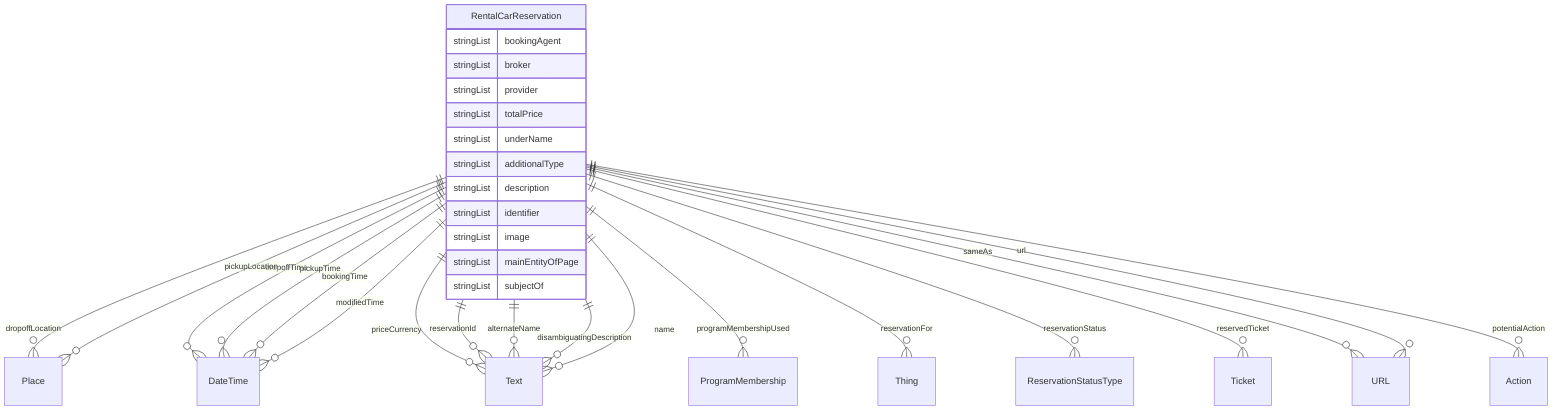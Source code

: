 erDiagram
RentalCarReservation {
    stringList bookingAgent  
    stringList broker  
    stringList provider  
    stringList totalPrice  
    stringList underName  
    stringList additionalType  
    stringList description  
    stringList identifier  
    stringList image  
    stringList mainEntityOfPage  
    stringList subjectOf  
}

RentalCarReservation ||--}o Place : "dropoffLocation"
RentalCarReservation ||--}o DateTime : "dropoffTime"
RentalCarReservation ||--}o Place : "pickupLocation"
RentalCarReservation ||--}o DateTime : "pickupTime"
RentalCarReservation ||--}o DateTime : "bookingTime"
RentalCarReservation ||--}o DateTime : "modifiedTime"
RentalCarReservation ||--}o Text : "priceCurrency"
RentalCarReservation ||--}o ProgramMembership : "programMembershipUsed"
RentalCarReservation ||--}o Thing : "reservationFor"
RentalCarReservation ||--}o Text : "reservationId"
RentalCarReservation ||--}o ReservationStatusType : "reservationStatus"
RentalCarReservation ||--}o Ticket : "reservedTicket"
RentalCarReservation ||--}o Text : "alternateName"
RentalCarReservation ||--}o Text : "disambiguatingDescription"
RentalCarReservation ||--}o Text : "name"
RentalCarReservation ||--}o URL : "sameAs"
RentalCarReservation ||--}o Action : "potentialAction"
RentalCarReservation ||--}o URL : "url"